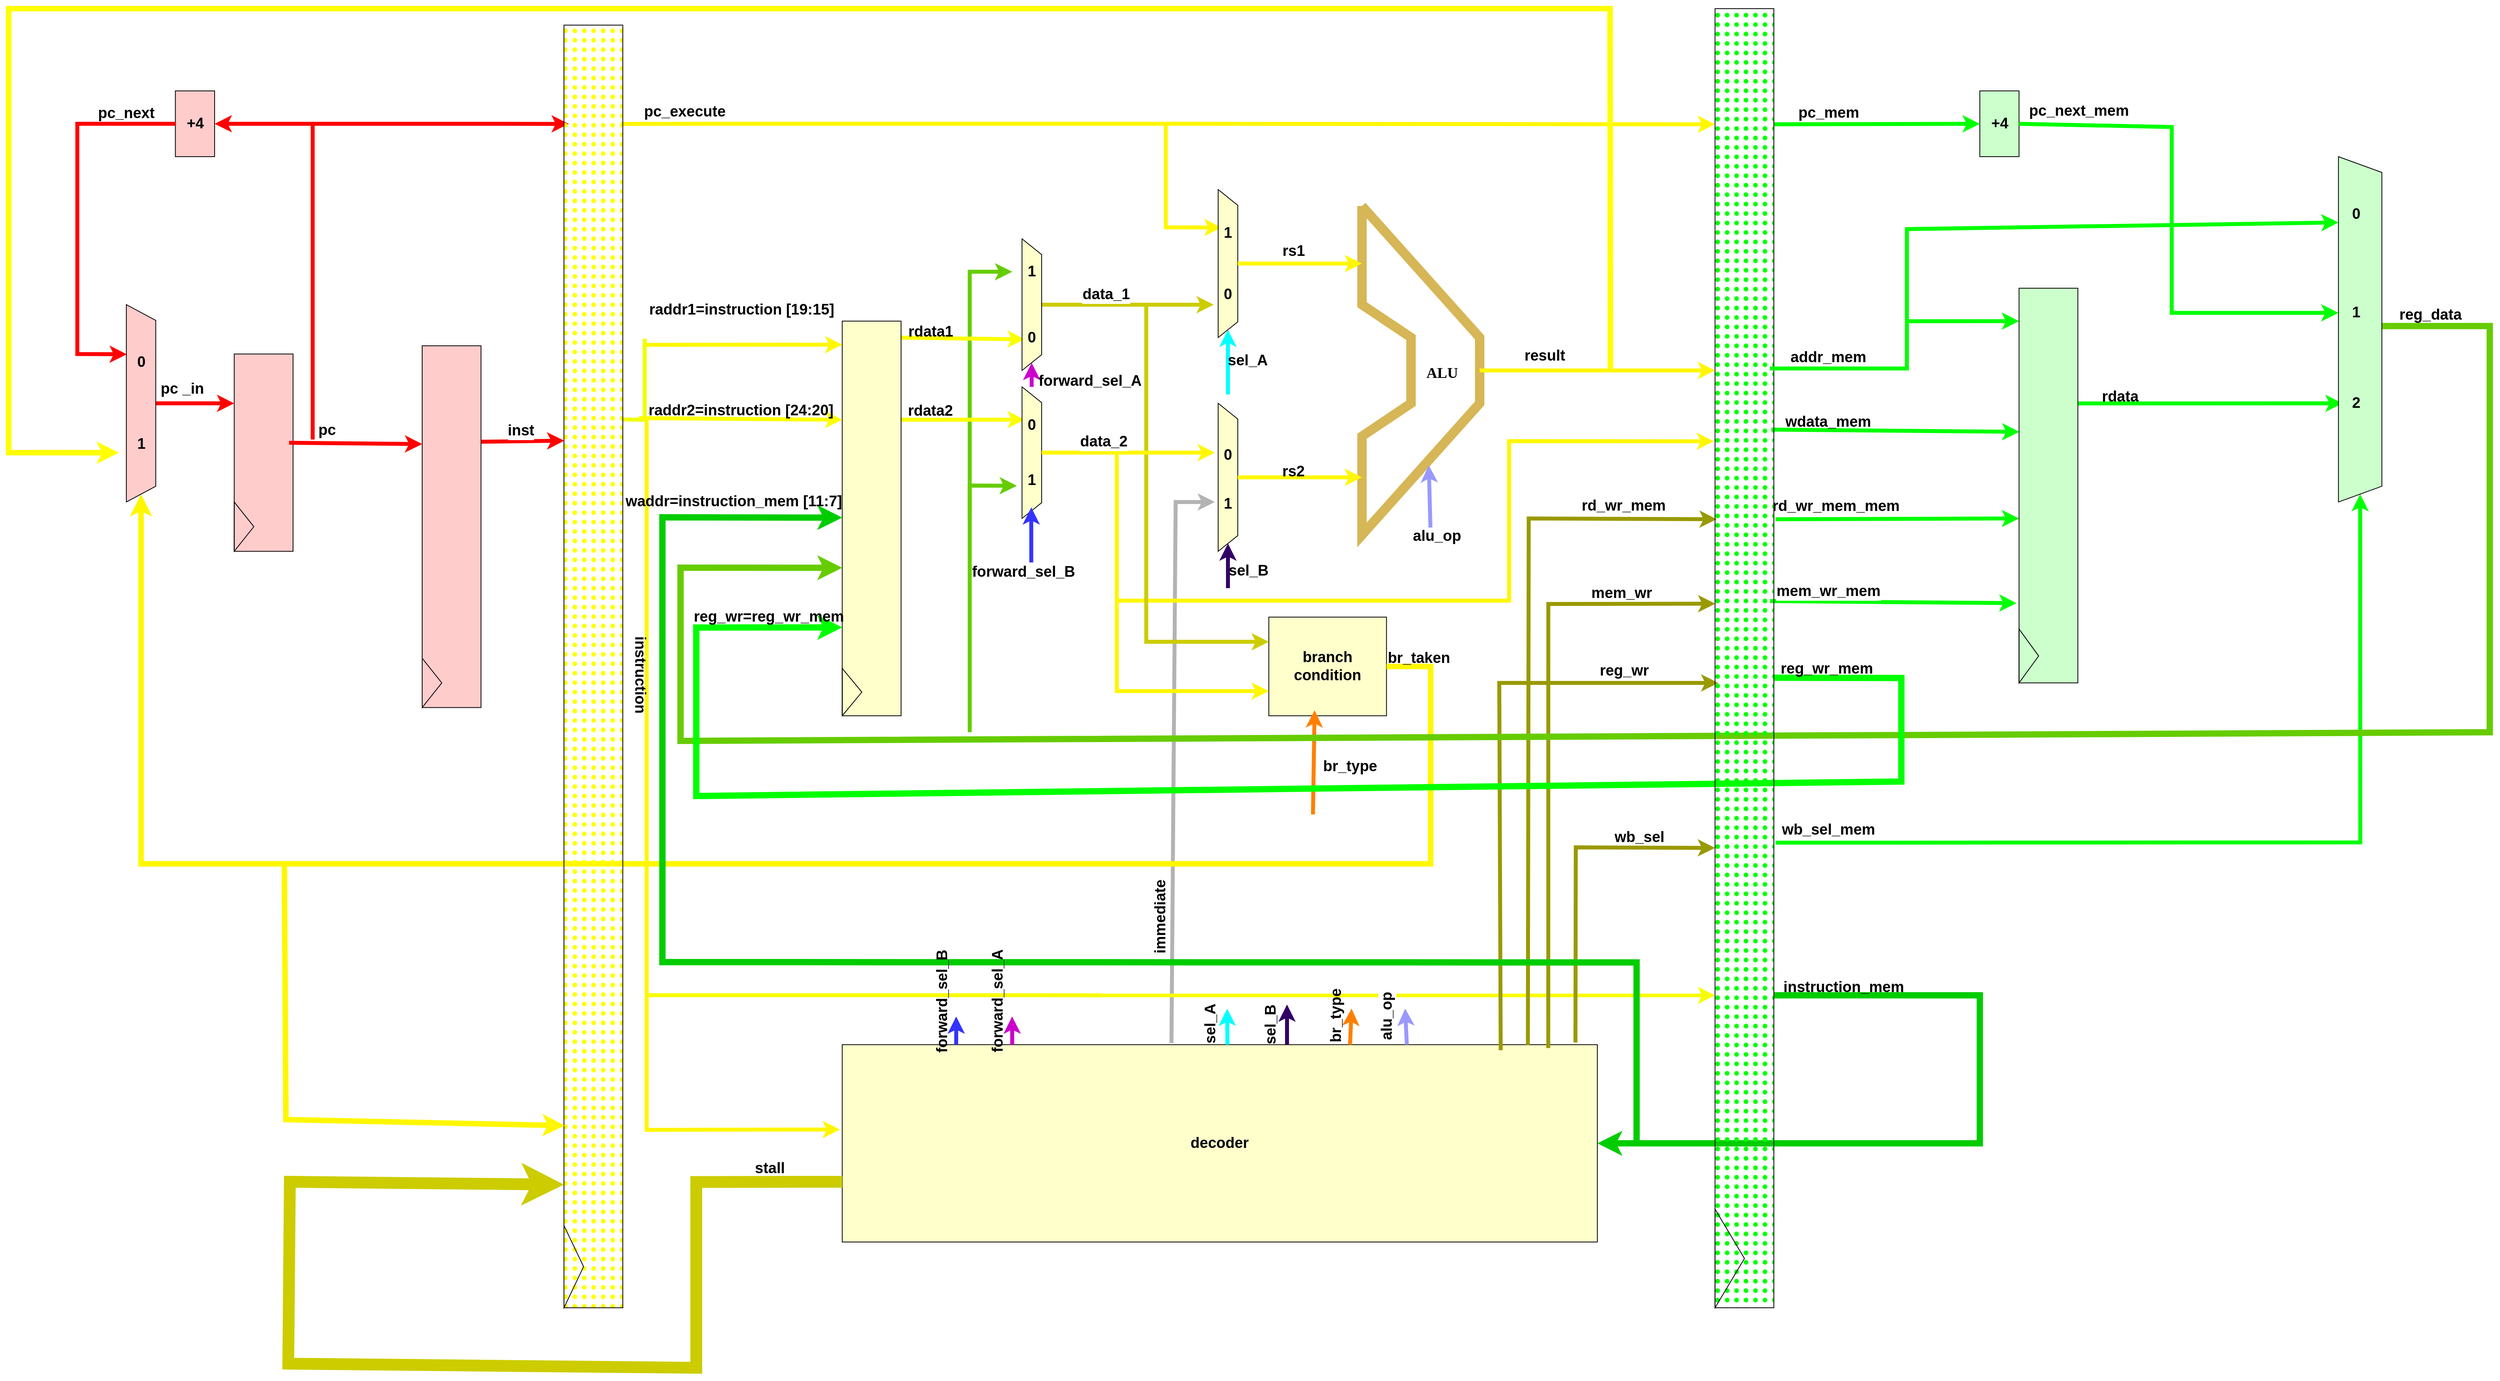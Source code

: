 <mxfile version="26.0.16">
  <diagram name="Page-1" id="EtMnzcgHfZz5ty_XabEl">
    <mxGraphModel dx="2564" dy="1616" grid="0" gridSize="10" guides="1" tooltips="1" connect="1" arrows="1" fold="1" page="1" pageScale="1" pageWidth="850" pageHeight="1100" background="none" math="0" shadow="0">
      <root>
        <mxCell id="0" />
        <mxCell id="1" parent="0" />
        <mxCell id="Np-ABr15ij-Jm8Wm-Wb1-212" value="" style="group" parent="1" vertex="1" connectable="0">
          <mxGeometry x="-1517" y="-708" width="3150" height="1726.2" as="geometry" />
        </mxCell>
        <mxCell id="Np-ABr15ij-Jm8Wm-Wb1-144" value="" style="endArrow=classic;html=1;rounded=0;entryX=1;entryY=0.5;entryDx=0;entryDy=0;strokeColor=#00FFFF;strokeWidth=5;fontSize=19;fontStyle=1" parent="Np-ABr15ij-Jm8Wm-Wb1-212" target="Np-ABr15ij-Jm8Wm-Wb1-72" edge="1">
          <mxGeometry width="50" height="50" relative="1" as="geometry">
            <mxPoint x="1548" y="490" as="sourcePoint" />
            <mxPoint x="1493" y="600" as="targetPoint" />
          </mxGeometry>
        </mxCell>
        <mxCell id="Np-ABr15ij-Jm8Wm-Wb1-163" value="sel_A" style="edgeLabel;align=center;verticalAlign=middle;resizable=0;points=[];labelBackgroundColor=none;fontSize=19;fontStyle=1;container=0;" parent="Np-ABr15ij-Jm8Wm-Wb1-144" vertex="1" connectable="0">
          <mxGeometry x="0.07" y="-6" relative="1" as="geometry">
            <mxPoint x="19" y="-2" as="offset" />
          </mxGeometry>
        </mxCell>
        <mxCell id="Np-ABr15ij-Jm8Wm-Wb1-145" value="" style="endArrow=classic;html=1;rounded=0;entryX=1;entryY=0.5;entryDx=0;entryDy=0;strokeColor=#330066;strokeWidth=5;fontSize=19;fontStyle=1" parent="Np-ABr15ij-Jm8Wm-Wb1-212" target="Np-ABr15ij-Jm8Wm-Wb1-86" edge="1">
          <mxGeometry width="50" height="50" relative="1" as="geometry">
            <mxPoint x="1548" y="736" as="sourcePoint" />
            <mxPoint x="1493" y="600" as="targetPoint" />
          </mxGeometry>
        </mxCell>
        <mxCell id="Np-ABr15ij-Jm8Wm-Wb1-165" value="sel_B" style="edgeLabel;align=center;verticalAlign=middle;resizable=0;points=[];fontSize=19;fontStyle=1;labelBackgroundColor=none;container=0;" parent="Np-ABr15ij-Jm8Wm-Wb1-145" vertex="1" connectable="0">
          <mxGeometry x="-0.155" y="-1" relative="1" as="geometry">
            <mxPoint x="25" y="-1" as="offset" />
          </mxGeometry>
        </mxCell>
        <mxCell id="Np-ABr15ij-Jm8Wm-Wb1-14" value="+4" style="rounded=0;whiteSpace=wrap;html=1;fillColor=#FFCCCC;container=0;fontSize=19;fontStyle=1" parent="Np-ABr15ij-Jm8Wm-Wb1-212" vertex="1">
          <mxGeometry x="211.66" y="104.43" width="49.802" height="83.544" as="geometry" />
        </mxCell>
        <mxCell id="Np-ABr15ij-Jm8Wm-Wb1-15" value="" style="endArrow=classic;html=1;rounded=0;entryX=1;entryY=0.5;entryDx=0;entryDy=0;strokeColor=light-dark(#FF0000,#EDEDED);strokeWidth=5;fontSize=19;fontStyle=1" parent="Np-ABr15ij-Jm8Wm-Wb1-212" target="Np-ABr15ij-Jm8Wm-Wb1-14" edge="1">
          <mxGeometry width="50" height="50" relative="1" as="geometry">
            <mxPoint x="385.968" y="547.215" as="sourcePoint" />
            <mxPoint x="460.672" y="480.38" as="targetPoint" />
            <Array as="points">
              <mxPoint x="385.968" y="547.215" />
              <mxPoint x="385.968" y="146.203" />
            </Array>
          </mxGeometry>
        </mxCell>
        <mxCell id="Np-ABr15ij-Jm8Wm-Wb1-8" value="" style="endArrow=classic;html=1;rounded=0;exitX=0;exitY=0.5;exitDx=0;exitDy=0;strokeColor=light-dark(#FF0000,#EDEDED);strokeWidth=5;fontSize=19;fontStyle=1" parent="Np-ABr15ij-Jm8Wm-Wb1-212" source="Np-ABr15ij-Jm8Wm-Wb1-14" edge="1">
          <mxGeometry width="50" height="50" relative="1" as="geometry">
            <mxPoint x="12.451" y="438.608" as="sourcePoint" />
            <mxPoint x="150" y="439" as="targetPoint" />
            <Array as="points">
              <mxPoint x="87.154" y="146.203" />
              <mxPoint x="87.154" y="438.608" />
            </Array>
          </mxGeometry>
        </mxCell>
        <mxCell id="Np-ABr15ij-Jm8Wm-Wb1-149" value="pc_next" style="edgeLabel;align=center;verticalAlign=middle;resizable=0;points=[];labelBackgroundColor=none;fontStyle=1;fontSize=19;container=0;" parent="Np-ABr15ij-Jm8Wm-Wb1-8" vertex="1" connectable="0">
          <mxGeometry x="-0.731" y="-1" relative="1" as="geometry">
            <mxPoint x="2" y="-15" as="offset" />
          </mxGeometry>
        </mxCell>
        <mxCell id="Np-ABr15ij-Jm8Wm-Wb1-17" value="" style="group;fillColor=default;container=0;fontSize=19;fontStyle=1" parent="Np-ABr15ij-Jm8Wm-Wb1-212" vertex="1" connectable="0">
          <mxGeometry x="516.7" y="438.608" width="174.308" height="459.494" as="geometry" />
        </mxCell>
        <mxCell id="Np-ABr15ij-Jm8Wm-Wb1-21" value="" style="group;fillColor=default;container=0;fontSize=19;fontStyle=1" parent="Np-ABr15ij-Jm8Wm-Wb1-212" vertex="1" connectable="0">
          <mxGeometry x="691.008" y="20.886" width="174.308" height="1629.114" as="geometry" />
        </mxCell>
        <mxCell id="Np-ABr15ij-Jm8Wm-Wb1-25" value="" style="endArrow=classic;html=1;rounded=0;entryX=0.077;entryY=0.917;entryDx=0;entryDy=0;entryPerimeter=0;strokeColor=light-dark(#FF0000,#EDEDED);strokeWidth=5;fontSize=19;fontStyle=1" parent="Np-ABr15ij-Jm8Wm-Wb1-212" target="Np-ABr15ij-Jm8Wm-Wb1-22" edge="1">
          <mxGeometry width="50" height="50" relative="1" as="geometry">
            <mxPoint x="385.968" y="146.203" as="sourcePoint" />
            <mxPoint x="784.387" y="146.203" as="targetPoint" />
          </mxGeometry>
        </mxCell>
        <mxCell id="Np-ABr15ij-Jm8Wm-Wb1-35" value="" style="endArrow=none;html=1;rounded=0;exitX=0.308;exitY=-0.033;exitDx=0;exitDy=0;exitPerimeter=0;strokeColor=light-dark(#eeff00, #ededed);strokeWidth=5;fontSize=19;fontStyle=1" parent="Np-ABr15ij-Jm8Wm-Wb1-212" edge="1">
          <mxGeometry width="50" height="50" relative="1" as="geometry">
            <mxPoint x="779.701" y="521.803" as="sourcePoint" />
            <mxPoint x="807.53" y="419.15" as="targetPoint" />
            <Array as="points">
              <mxPoint x="807.53" y="522.15" />
            </Array>
          </mxGeometry>
        </mxCell>
        <mxCell id="Np-ABr15ij-Jm8Wm-Wb1-36" value="&lt;span&gt;&lt;font&gt;decoder&lt;/font&gt;&lt;/span&gt;" style="rounded=0;whiteSpace=wrap;html=1;fillColor=#FFFFCC;container=0;fontSize=19;fontStyle=1" parent="Np-ABr15ij-Jm8Wm-Wb1-212" vertex="1">
          <mxGeometry x="1058.3" y="1315.823" width="958.696" height="250.633" as="geometry" />
        </mxCell>
        <mxCell id="Np-ABr15ij-Jm8Wm-Wb1-45" value="" style="endArrow=classic;html=1;rounded=0;strokeColor=#66CC00;strokeWidth=5;fontSize=19;fontStyle=1" parent="Np-ABr15ij-Jm8Wm-Wb1-212" target="Np-ABr15ij-Jm8Wm-Wb1-48" edge="1">
          <mxGeometry width="50" height="50" relative="1" as="geometry">
            <mxPoint x="1220.158" y="647.468" as="sourcePoint" />
            <mxPoint x="1269.96" y="229.747" as="targetPoint" />
            <Array as="points">
              <mxPoint x="1220.158" y="334.177" />
            </Array>
          </mxGeometry>
        </mxCell>
        <mxCell id="Np-ABr15ij-Jm8Wm-Wb1-46" value="" style="endArrow=classic;html=1;rounded=0;entryX=0.319;entryY=0.554;entryDx=0;entryDy=0;exitX=0.042;exitY=0;exitDx=0;exitDy=0;exitPerimeter=0;strokeColor=light-dark(#fbff00, #ededed);strokeWidth=5;entryPerimeter=0;fontSize=19;fontStyle=1" parent="Np-ABr15ij-Jm8Wm-Wb1-212" source="Np-ABr15ij-Jm8Wm-Wb1-27" target="Np-ABr15ij-Jm8Wm-Wb1-47" edge="1">
          <mxGeometry width="50" height="50" relative="1" as="geometry">
            <mxPoint x="1232.609" y="396.835" as="sourcePoint" />
            <mxPoint x="1282.411" y="355.063" as="targetPoint" />
          </mxGeometry>
        </mxCell>
        <mxCell id="Np-ABr15ij-Jm8Wm-Wb1-157" value="rdata1" style="edgeLabel;align=center;verticalAlign=middle;resizable=0;points=[];fontSize=19;fontStyle=1;labelBackgroundColor=none;container=0;" parent="Np-ABr15ij-Jm8Wm-Wb1-46" vertex="1" connectable="0">
          <mxGeometry x="-0.283" y="-1" relative="1" as="geometry">
            <mxPoint x="-19" y="-12" as="offset" />
          </mxGeometry>
        </mxCell>
        <mxCell id="Np-ABr15ij-Jm8Wm-Wb1-66" value="" style="endArrow=classic;html=1;rounded=0;exitX=0.25;exitY=0;exitDx=0;exitDy=0;strokeColor=light-dark(#fbff00, #ededed);strokeWidth=5;fontSize=19;fontStyle=1" parent="Np-ABr15ij-Jm8Wm-Wb1-212" source="Np-ABr15ij-Jm8Wm-Wb1-27" edge="1">
          <mxGeometry width="50" height="50" relative="1" as="geometry">
            <mxPoint x="1195.257" y="522.152" as="sourcePoint" />
            <mxPoint x="1290" y="522" as="targetPoint" />
          </mxGeometry>
        </mxCell>
        <mxCell id="Np-ABr15ij-Jm8Wm-Wb1-158" value="rdata2" style="edgeLabel;align=center;verticalAlign=middle;resizable=0;points=[];labelBackgroundColor=none;fontSize=19;fontStyle=1;container=0;" parent="Np-ABr15ij-Jm8Wm-Wb1-66" vertex="1" connectable="0">
          <mxGeometry x="-0.478" y="2" relative="1" as="geometry">
            <mxPoint x="-4" y="-12" as="offset" />
          </mxGeometry>
        </mxCell>
        <mxCell id="Np-ABr15ij-Jm8Wm-Wb1-74" value="" style="endArrow=classic;html=1;rounded=0;exitX=0.5;exitY=0;exitDx=0;exitDy=0;strokeColor=#CCCC00;strokeWidth=5;fontSize=19;fontStyle=1" parent="Np-ABr15ij-Jm8Wm-Wb1-212" source="Np-ABr15ij-Jm8Wm-Wb1-44" edge="1">
          <mxGeometry width="50" height="50" relative="1" as="geometry">
            <mxPoint x="1444.269" y="375.949" as="sourcePoint" />
            <mxPoint x="1530" y="376" as="targetPoint" />
          </mxGeometry>
        </mxCell>
        <mxCell id="Np-ABr15ij-Jm8Wm-Wb1-161" value="data_1" style="edgeLabel;html=1;align=center;verticalAlign=middle;resizable=0;points=[];fontStyle=1;fontSize=19;container=0;" parent="Np-ABr15ij-Jm8Wm-Wb1-74" vertex="1" connectable="0">
          <mxGeometry x="-0.159" y="1" relative="1" as="geometry">
            <mxPoint x="-3" y="-12" as="offset" />
          </mxGeometry>
        </mxCell>
        <mxCell id="Np-ABr15ij-Jm8Wm-Wb1-92" value="" style="endArrow=classic;html=1;rounded=0;exitX=0.436;exitY=-0.008;exitDx=0;exitDy=0;exitPerimeter=0;entryX=0.167;entryY=0.444;entryDx=0;entryDy=0;entryPerimeter=0;fontSize=19;strokeWidth=5;strokeColor=#B3B3B3;fontStyle=1" parent="Np-ABr15ij-Jm8Wm-Wb1-212" source="Np-ABr15ij-Jm8Wm-Wb1-36" target="Np-ABr15ij-Jm8Wm-Wb1-88" edge="1">
          <mxGeometry width="50" height="50" relative="1" as="geometry">
            <mxPoint x="1668.379" y="918.987" as="sourcePoint" />
            <mxPoint x="1481.621" y="626.582" as="targetPoint" />
            <Array as="points">
              <mxPoint x="1481.621" y="626.582" />
            </Array>
          </mxGeometry>
        </mxCell>
        <mxCell id="Np-ABr15ij-Jm8Wm-Wb1-174" value="immediate" style="edgeLabel;align=center;verticalAlign=middle;resizable=0;points=[];fontStyle=1;fontSize=19;rotation=270;labelBackgroundColor=none;container=0;" parent="Np-ABr15ij-Jm8Wm-Wb1-92" vertex="1" connectable="0">
          <mxGeometry x="-0.565" y="1" relative="1" as="geometry">
            <mxPoint x="-17" as="offset" />
          </mxGeometry>
        </mxCell>
        <mxCell id="Np-ABr15ij-Jm8Wm-Wb1-73" value="" style="endArrow=classic;html=1;rounded=0;exitX=0.077;exitY=0.033;exitDx=0;exitDy=0;exitPerimeter=0;strokeColor=#FFF700;strokeWidth=5;fontSize=19;fontStyle=1" parent="Np-ABr15ij-Jm8Wm-Wb1-212" source="Np-ABr15ij-Jm8Wm-Wb1-22" edge="1">
          <mxGeometry width="50" height="50" relative="1" as="geometry">
            <mxPoint x="1444.269" y="276.741" as="sourcePoint" />
            <mxPoint x="1540" y="278" as="targetPoint" />
            <Array as="points">
              <mxPoint x="1469.17" y="146.203" />
              <mxPoint x="1469.17" y="277.785" />
            </Array>
          </mxGeometry>
        </mxCell>
        <mxCell id="Np-ABr15ij-Jm8Wm-Wb1-152" value="pc_execute" style="edgeLabel;html=1;align=center;verticalAlign=middle;resizable=0;points=[];fontStyle=1;fontSize=19;container=0;" parent="Np-ABr15ij-Jm8Wm-Wb1-73" vertex="1" connectable="0">
          <mxGeometry x="-0.819" y="5" relative="1" as="geometry">
            <mxPoint y="-11" as="offset" />
          </mxGeometry>
        </mxCell>
        <mxCell id="Np-ABr15ij-Jm8Wm-Wb1-95" value="" style="endArrow=none;html=1;rounded=0;movable=1;resizable=1;rotatable=1;deletable=1;editable=1;locked=0;connectable=1;flowAnimation=0;shadow=0;fillColor=#fff2cc;strokeColor=#d6b656;strokeWidth=12;fontSize=19;fontStyle=1" parent="Np-ABr15ij-Jm8Wm-Wb1-212" edge="1">
          <mxGeometry width="50" height="50" relative="1" as="geometry">
            <mxPoint x="1718.182" y="250.633" as="sourcePoint" />
            <mxPoint x="1718.182" y="250.633" as="targetPoint" />
            <Array as="points">
              <mxPoint x="1867.589" y="417.722" />
              <mxPoint x="1867.589" y="501.266" />
              <mxPoint x="1718.182" y="668.354" />
              <mxPoint x="1718.182" y="543.038" />
              <mxPoint x="1780.435" y="501.266" />
              <mxPoint x="1780.435" y="417.722" />
              <mxPoint x="1718.182" y="375.949" />
            </Array>
          </mxGeometry>
        </mxCell>
        <mxCell id="Np-ABr15ij-Jm8Wm-Wb1-100" value="" style="endArrow=classic;html=1;rounded=0;entryX=0.089;entryY=1;entryDx=0;entryDy=0;entryPerimeter=0;strokeColor=#FFF700;strokeWidth=5;fontSize=19;fontStyle=1" parent="Np-ABr15ij-Jm8Wm-Wb1-212" target="Np-ABr15ij-Jm8Wm-Wb1-97" edge="1">
          <mxGeometry width="50" height="50" relative="1" as="geometry">
            <mxPoint x="1469.17" y="146.203" as="sourcePoint" />
            <mxPoint x="1494.071" y="375.949" as="targetPoint" />
          </mxGeometry>
        </mxCell>
        <mxCell id="Np-ABr15ij-Jm8Wm-Wb1-101" value="" style="endArrow=classic;html=1;rounded=0;entryX=-0.003;entryY=0.43;entryDx=0;entryDy=0;entryPerimeter=0;strokeColor=light-dark(#fff700, #ededed);strokeWidth=5;fontSize=19;fontStyle=1" parent="Np-ABr15ij-Jm8Wm-Wb1-212" target="Np-ABr15ij-Jm8Wm-Wb1-36" edge="1">
          <mxGeometry width="50" height="50" relative="1" as="geometry">
            <mxPoint x="810" y="522" as="sourcePoint" />
            <mxPoint x="1494.071" y="856.329" as="targetPoint" />
            <Array as="points">
              <mxPoint x="810" y="1424" />
            </Array>
          </mxGeometry>
        </mxCell>
        <mxCell id="Np-ABr15ij-Jm8Wm-Wb1-179" value="instruction" style="edgeLabel;align=center;verticalAlign=middle;resizable=0;points=[];rotation=90;labelBackgroundColor=none;fontSize=19;fontStyle=1;container=0;" parent="Np-ABr15ij-Jm8Wm-Wb1-101" vertex="1" connectable="0">
          <mxGeometry x="-0.435" y="-6" relative="1" as="geometry">
            <mxPoint as="offset" />
          </mxGeometry>
        </mxCell>
        <mxCell id="Np-ABr15ij-Jm8Wm-Wb1-102" value="" style="endArrow=classic;html=1;rounded=0;strokeColor=light-dark(#f8fc03, #ededed);strokeWidth=5;fontSize=19;fontStyle=1" parent="Np-ABr15ij-Jm8Wm-Wb1-212" edge="1">
          <mxGeometry width="50" height="50" relative="1" as="geometry">
            <mxPoint x="810" y="1253" as="sourcePoint" />
            <mxPoint x="2166.403" y="1253.165" as="targetPoint" />
          </mxGeometry>
        </mxCell>
        <mxCell id="Np-ABr15ij-Jm8Wm-Wb1-103" value="" style="endArrow=classic;html=1;rounded=0;entryX=0.393;entryY=0.971;entryDx=0;entryDy=0;entryPerimeter=0;exitX=0.908;exitY=0.001;exitDx=0;exitDy=0;exitPerimeter=0;strokeColor=#999900;strokeWidth=5;fontSize=19;fontStyle=1" parent="Np-ABr15ij-Jm8Wm-Wb1-212" source="Np-ABr15ij-Jm8Wm-Wb1-36" target="Np-ABr15ij-Jm8Wm-Wb1-97" edge="1">
          <mxGeometry width="50" height="50" relative="1" as="geometry">
            <mxPoint x="1929.842" y="1309.557" as="sourcePoint" />
            <mxPoint x="1842.688" y="856.329" as="targetPoint" />
            <Array as="points">
              <mxPoint x="1929.842" y="647.468" />
            </Array>
          </mxGeometry>
        </mxCell>
        <mxCell id="Np-ABr15ij-Jm8Wm-Wb1-175" value="rd_wr_mem" style="edgeLabel;align=center;verticalAlign=middle;resizable=0;points=[];labelBackgroundColor=none;fontStyle=1;fontSize=19;container=0;" parent="Np-ABr15ij-Jm8Wm-Wb1-103" vertex="1" connectable="0">
          <mxGeometry x="0.735" relative="1" as="geometry">
            <mxPoint x="2" y="-19" as="offset" />
          </mxGeometry>
        </mxCell>
        <mxCell id="Np-ABr15ij-Jm8Wm-Wb1-104" value="" style="endArrow=classic;html=1;rounded=0;entryX=0.458;entryY=0.995;entryDx=0;entryDy=0;entryPerimeter=0;strokeColor=#999900;strokeWidth=5;exitX=0.935;exitY=0.017;exitDx=0;exitDy=0;exitPerimeter=0;fontSize=19;fontStyle=1" parent="Np-ABr15ij-Jm8Wm-Wb1-212" source="Np-ABr15ij-Jm8Wm-Wb1-36" target="Np-ABr15ij-Jm8Wm-Wb1-97" edge="1">
          <mxGeometry width="50" height="50" relative="1" as="geometry">
            <mxPoint x="1955" y="1310" as="sourcePoint" />
            <mxPoint x="2166.403" y="835.443" as="targetPoint" />
            <Array as="points">
              <mxPoint x="1954.743" y="756.076" />
            </Array>
          </mxGeometry>
        </mxCell>
        <mxCell id="Np-ABr15ij-Jm8Wm-Wb1-176" value="mem_wr" style="edgeLabel;align=center;verticalAlign=middle;resizable=0;points=[];labelBackgroundColor=none;fontSize=19;fontStyle=1;container=0;" parent="Np-ABr15ij-Jm8Wm-Wb1-104" vertex="1" connectable="0">
          <mxGeometry x="0.66" y="4" relative="1" as="geometry">
            <mxPoint x="13" y="-12" as="offset" />
          </mxGeometry>
        </mxCell>
        <mxCell id="Np-ABr15ij-Jm8Wm-Wb1-109" value="" style="endArrow=classic;html=1;rounded=0;entryX=0.333;entryY=1.019;entryDx=0;entryDy=0;entryPerimeter=0;strokeColor=#FFF700;strokeWidth=5;fontSize=19;fontStyle=1" parent="Np-ABr15ij-Jm8Wm-Wb1-212" target="Np-ABr15ij-Jm8Wm-Wb1-97" edge="1">
          <mxGeometry width="50" height="50" relative="1" as="geometry">
            <mxPoint x="1406.917" y="563.924" as="sourcePoint" />
            <mxPoint x="2166.403" y="668.354" as="targetPoint" />
            <Array as="points">
              <mxPoint x="1406.917" y="751.899" />
              <mxPoint x="1904.941" y="751.899" />
              <mxPoint x="1904.941" y="549.304" />
            </Array>
          </mxGeometry>
        </mxCell>
        <mxCell id="Np-ABr15ij-Jm8Wm-Wb1-107" value="" style="endArrow=classic;html=1;rounded=0;strokeColor=#00FF00;strokeWidth=5;fontSize=19;fontStyle=1" parent="Np-ABr15ij-Jm8Wm-Wb1-212" edge="1">
          <mxGeometry width="50" height="50" relative="1" as="geometry">
            <mxPoint x="2410" y="397" as="sourcePoint" />
            <mxPoint x="2552.372" y="396.835" as="targetPoint" />
          </mxGeometry>
        </mxCell>
        <mxCell id="Np-ABr15ij-Jm8Wm-Wb1-110" value="" style="endArrow=classic;html=1;rounded=0;exitX=0.324;exitY=0.043;exitDx=0;exitDy=0;exitPerimeter=0;entryX=0.364;entryY=0.995;entryDx=0;entryDy=0;entryPerimeter=0;strokeColor=#00FF00;strokeWidth=5;fontSize=19;fontStyle=1" parent="Np-ABr15ij-Jm8Wm-Wb1-212" source="Np-ABr15ij-Jm8Wm-Wb1-97" target="Np-ABr15ij-Jm8Wm-Wb1-106" edge="1">
          <mxGeometry width="50" height="50" relative="1" as="geometry">
            <mxPoint x="2402.964" y="584.81" as="sourcePoint" />
            <mxPoint x="2548.636" y="572.278" as="targetPoint" />
            <Array as="points" />
          </mxGeometry>
        </mxCell>
        <mxCell id="Np-ABr15ij-Jm8Wm-Wb1-182" value="wdata_mem" style="edgeLabel;align=center;verticalAlign=middle;resizable=0;points=[];labelBackgroundColor=none;fontSize=19;fontStyle=1;container=0;" parent="Np-ABr15ij-Jm8Wm-Wb1-110" vertex="1" connectable="0">
          <mxGeometry x="-0.593" y="2" relative="1" as="geometry">
            <mxPoint x="8" y="-11" as="offset" />
          </mxGeometry>
        </mxCell>
        <mxCell id="Np-ABr15ij-Jm8Wm-Wb1-111" value="" style="endArrow=classic;html=1;rounded=0;exitX=0.393;exitY=-0.029;exitDx=0;exitDy=0;exitPerimeter=0;strokeColor=#00FF00;strokeWidth=5;fontSize=19;fontStyle=1" parent="Np-ABr15ij-Jm8Wm-Wb1-212" source="Np-ABr15ij-Jm8Wm-Wb1-97" edge="1">
          <mxGeometry width="50" height="50" relative="1" as="geometry">
            <mxPoint x="2253.557" y="1023.418" as="sourcePoint" />
            <mxPoint x="2552.372" y="647.468" as="targetPoint" />
            <Array as="points" />
          </mxGeometry>
        </mxCell>
        <mxCell id="Np-ABr15ij-Jm8Wm-Wb1-183" value="rd_wr_mem_mem" style="edgeLabel;align=center;verticalAlign=middle;resizable=0;points=[];fontSize=19;fontStyle=1;labelBackgroundColor=none;container=0;" parent="Np-ABr15ij-Jm8Wm-Wb1-111" vertex="1" connectable="0">
          <mxGeometry x="-0.698" y="4" relative="1" as="geometry">
            <mxPoint x="30" y="-15" as="offset" />
          </mxGeometry>
        </mxCell>
        <mxCell id="Np-ABr15ij-Jm8Wm-Wb1-112" value="" style="endArrow=classic;html=1;rounded=0;exitX=0.456;exitY=0.067;exitDx=0;exitDy=0;exitPerimeter=0;entryX=0.798;entryY=1.043;entryDx=0;entryDy=0;entryPerimeter=0;strokeColor=#00FF00;strokeWidth=5;fontSize=19;fontStyle=1" parent="Np-ABr15ij-Jm8Wm-Wb1-212" source="Np-ABr15ij-Jm8Wm-Wb1-97" target="Np-ABr15ij-Jm8Wm-Wb1-106" edge="1">
          <mxGeometry width="50" height="50" relative="1" as="geometry">
            <mxPoint x="1929.842" y="751.899" as="sourcePoint" />
            <mxPoint x="2552.372" y="710.127" as="targetPoint" />
            <Array as="points" />
          </mxGeometry>
        </mxCell>
        <mxCell id="Np-ABr15ij-Jm8Wm-Wb1-184" value="mem_wr_mem" style="edgeLabel;html=1;align=center;verticalAlign=middle;resizable=0;points=[];fontSize=19;fontStyle=1;container=0;" parent="Np-ABr15ij-Jm8Wm-Wb1-112" vertex="1" connectable="0">
          <mxGeometry x="-0.47" y="2" relative="1" as="geometry">
            <mxPoint x="-9" y="-11" as="offset" />
          </mxGeometry>
        </mxCell>
        <mxCell id="Np-ABr15ij-Jm8Wm-Wb1-113" value="" style="endArrow=classic;html=1;rounded=0;entryX=1;entryY=0.5;entryDx=0;entryDy=0;strokeColor=light-dark(#00CC00,#EDEDED);strokeWidth=8;fontSize=19;fontStyle=1" parent="Np-ABr15ij-Jm8Wm-Wb1-212" target="Np-ABr15ij-Jm8Wm-Wb1-36" edge="1">
          <mxGeometry width="50" height="50" relative="1" as="geometry">
            <mxPoint x="2241.107" y="1253.165" as="sourcePoint" />
            <mxPoint x="2303.36" y="1148.734" as="targetPoint" />
            <Array as="points">
              <mxPoint x="2502.569" y="1253.165" />
              <mxPoint x="2502.569" y="1441.139" />
            </Array>
          </mxGeometry>
        </mxCell>
        <mxCell id="Np-ABr15ij-Jm8Wm-Wb1-190" value="instruction_mem" style="edgeLabel;align=center;verticalAlign=middle;resizable=0;points=[];labelBackgroundColor=none;fontSize=19;fontStyle=1;container=0;" parent="Np-ABr15ij-Jm8Wm-Wb1-113" vertex="1" connectable="0">
          <mxGeometry x="-0.849" y="2" relative="1" as="geometry">
            <mxPoint x="18" y="-11" as="offset" />
          </mxGeometry>
        </mxCell>
        <mxCell id="Np-ABr15ij-Jm8Wm-Wb1-119" value="" style="endArrow=classic;rounded=0;exitX=0.292;exitY=0.019;exitDx=0;exitDy=0;exitPerimeter=0;strokeColor=#00FF00;strokeWidth=5;labelBackgroundColor=none;fontSize=19;fontStyle=1" parent="Np-ABr15ij-Jm8Wm-Wb1-212" source="Np-ABr15ij-Jm8Wm-Wb1-106" edge="1">
          <mxGeometry width="50" height="50" relative="1" as="geometry">
            <mxPoint x="2776.482" y="501.266" as="sourcePoint" />
            <mxPoint x="2963.241" y="501.266" as="targetPoint" />
          </mxGeometry>
        </mxCell>
        <mxCell id="Np-ABr15ij-Jm8Wm-Wb1-188" value="rdata" style="edgeLabel;align=center;verticalAlign=middle;resizable=0;points=[];labelBackgroundColor=none;fontSize=19;fontStyle=1;container=0;" parent="Np-ABr15ij-Jm8Wm-Wb1-119" vertex="1" connectable="0">
          <mxGeometry x="-0.634" y="3" relative="1" as="geometry">
            <mxPoint x="-7" y="-8" as="offset" />
          </mxGeometry>
        </mxCell>
        <mxCell id="Np-ABr15ij-Jm8Wm-Wb1-126" value="+4" style="rounded=0;whiteSpace=wrap;html=1;fillColor=#CCFFCC;container=0;fontSize=19;fontStyle=1" parent="Np-ABr15ij-Jm8Wm-Wb1-212" vertex="1">
          <mxGeometry x="2502.569" y="104.43" width="49.802" height="83.544" as="geometry" />
        </mxCell>
        <mxCell id="Np-ABr15ij-Jm8Wm-Wb1-127" value="" style="endArrow=classic;html=1;rounded=0;entryX=0;entryY=0.5;entryDx=0;entryDy=0;exitX=0.089;exitY=0;exitDx=0;exitDy=0;exitPerimeter=0;strokeColor=#00FF00;strokeWidth=5;fontSize=19;fontStyle=1" parent="Np-ABr15ij-Jm8Wm-Wb1-212" source="Np-ABr15ij-Jm8Wm-Wb1-97" target="Np-ABr15ij-Jm8Wm-Wb1-126" edge="1">
          <mxGeometry width="50" height="50" relative="1" as="geometry">
            <mxPoint x="1917.391" y="689.241" as="sourcePoint" />
            <mxPoint x="1979.644" y="584.81" as="targetPoint" />
          </mxGeometry>
        </mxCell>
        <mxCell id="Np-ABr15ij-Jm8Wm-Wb1-180" value="pc_mem" style="edgeLabel;align=center;verticalAlign=middle;resizable=0;points=[];fontSize=19;fontStyle=1;labelBackgroundColor=none;container=0;" parent="Np-ABr15ij-Jm8Wm-Wb1-127" vertex="1" connectable="0">
          <mxGeometry x="-0.256" y="3" relative="1" as="geometry">
            <mxPoint x="-28" y="-14" as="offset" />
          </mxGeometry>
        </mxCell>
        <mxCell id="Np-ABr15ij-Jm8Wm-Wb1-128" value="" style="endArrow=classic;html=1;rounded=0;exitX=0.971;exitY=-0.011;exitDx=0;exitDy=0;exitPerimeter=0;entryX=0.646;entryY=1;entryDx=0;entryDy=0;entryPerimeter=0;strokeColor=#999900;strokeWidth=5;fontSize=19;fontStyle=1" parent="Np-ABr15ij-Jm8Wm-Wb1-212" source="Np-ABr15ij-Jm8Wm-Wb1-36" target="Np-ABr15ij-Jm8Wm-Wb1-97" edge="1">
          <mxGeometry width="50" height="50" relative="1" as="geometry">
            <mxPoint x="2266.008" y="731.013" as="sourcePoint" />
            <mxPoint x="2328.261" y="626.582" as="targetPoint" />
            <Array as="points">
              <mxPoint x="1989.605" y="1065.19" />
            </Array>
          </mxGeometry>
        </mxCell>
        <mxCell id="Np-ABr15ij-Jm8Wm-Wb1-178" value="wb_sel" style="edgeLabel;align=center;verticalAlign=middle;resizable=0;points=[];labelBackgroundColor=none;fontSize=19;fontStyle=1;container=0;" parent="Np-ABr15ij-Jm8Wm-Wb1-128" vertex="1" connectable="0">
          <mxGeometry x="0.656" y="6" relative="1" as="geometry">
            <mxPoint x="-23" y="-10" as="offset" />
          </mxGeometry>
        </mxCell>
        <mxCell id="Np-ABr15ij-Jm8Wm-Wb1-129" value="" style="endArrow=classic;html=1;rounded=0;exitX=0.642;exitY=-0.029;exitDx=0;exitDy=0;exitPerimeter=0;entryX=1;entryY=0.5;entryDx=0;entryDy=0;strokeColor=#00FF00;strokeWidth=5;fontSize=19;fontStyle=1" parent="Np-ABr15ij-Jm8Wm-Wb1-212" source="Np-ABr15ij-Jm8Wm-Wb1-97" target="Np-ABr15ij-Jm8Wm-Wb1-117" edge="1">
          <mxGeometry width="50" height="50" relative="1" as="geometry">
            <mxPoint x="2266.008" y="731.013" as="sourcePoint" />
            <mxPoint x="2328.261" y="626.582" as="targetPoint" />
            <Array as="points">
              <mxPoint x="2985.652" y="1058.924" />
            </Array>
          </mxGeometry>
        </mxCell>
        <mxCell id="Np-ABr15ij-Jm8Wm-Wb1-191" value="wb_sel_mem" style="edgeLabel;align=center;verticalAlign=middle;resizable=0;points=[];fontSize=19;labelBackgroundColor=none;fontStyle=1;container=0;" parent="Np-ABr15ij-Jm8Wm-Wb1-129" vertex="1" connectable="0">
          <mxGeometry x="-0.907" y="3" relative="1" as="geometry">
            <mxPoint x="12" y="-16" as="offset" />
          </mxGeometry>
        </mxCell>
        <mxCell id="Np-ABr15ij-Jm8Wm-Wb1-130" value="" style="endArrow=classic;html=1;rounded=0;exitX=0.872;exitY=0.028;exitDx=0;exitDy=0;exitPerimeter=0;entryX=0.519;entryY=0.944;entryDx=0;entryDy=0;entryPerimeter=0;strokeColor=#999900;strokeWidth=5;fontSize=19;fontStyle=1" parent="Np-ABr15ij-Jm8Wm-Wb1-212" source="Np-ABr15ij-Jm8Wm-Wb1-36" target="Np-ABr15ij-Jm8Wm-Wb1-97" edge="1">
          <mxGeometry width="50" height="50" relative="1" as="geometry">
            <mxPoint x="1070.751" y="751.899" as="sourcePoint" />
            <mxPoint x="1133.004" y="647.468" as="targetPoint" />
            <Array as="points">
              <mxPoint x="1892.49" y="856.329" />
            </Array>
          </mxGeometry>
        </mxCell>
        <mxCell id="Np-ABr15ij-Jm8Wm-Wb1-177" value="reg_wr" style="edgeLabel;align=center;verticalAlign=middle;resizable=0;points=[];labelBackgroundColor=none;fontSize=19;fontStyle=1;container=0;" parent="Np-ABr15ij-Jm8Wm-Wb1-130" vertex="1" connectable="0">
          <mxGeometry x="0.69" y="1" relative="1" as="geometry">
            <mxPoint x="-4" y="-17" as="offset" />
          </mxGeometry>
        </mxCell>
        <mxCell id="Np-ABr15ij-Jm8Wm-Wb1-131" value="&lt;span&gt;&lt;font&gt;branch condition&lt;/font&gt;&lt;/span&gt;" style="rounded=0;whiteSpace=wrap;html=1;fillColor=#FFFFCC;container=0;fontSize=19;fontStyle=1" parent="Np-ABr15ij-Jm8Wm-Wb1-212" vertex="1">
          <mxGeometry x="1599.901" y="772.785" width="149.407" height="125.316" as="geometry" />
        </mxCell>
        <mxCell id="Np-ABr15ij-Jm8Wm-Wb1-132" value="" style="endArrow=classic;html=1;rounded=0;entryX=0;entryY=0.75;entryDx=0;entryDy=0;strokeColor=#FFF700;strokeWidth=5;fontSize=19;fontStyle=1" parent="Np-ABr15ij-Jm8Wm-Wb1-212" target="Np-ABr15ij-Jm8Wm-Wb1-131" edge="1">
          <mxGeometry width="50" height="50" relative="1" as="geometry">
            <mxPoint x="1406.917" y="751.899" as="sourcePoint" />
            <mxPoint x="1792.885" y="647.468" as="targetPoint" />
            <Array as="points">
              <mxPoint x="1406.917" y="866.772" />
            </Array>
          </mxGeometry>
        </mxCell>
        <mxCell id="Np-ABr15ij-Jm8Wm-Wb1-133" value="" style="endArrow=classic;html=1;rounded=0;entryX=0;entryY=0.25;entryDx=0;entryDy=0;strokeColor=#CCCC00;strokeWidth=5;fontSize=19;fontStyle=1" parent="Np-ABr15ij-Jm8Wm-Wb1-212" target="Np-ABr15ij-Jm8Wm-Wb1-131" edge="1">
          <mxGeometry width="50" height="50" relative="1" as="geometry">
            <mxPoint x="1444.269" y="375.949" as="sourcePoint" />
            <mxPoint x="1792.885" y="647.468" as="targetPoint" />
            <Array as="points">
              <mxPoint x="1444.269" y="804.114" />
            </Array>
          </mxGeometry>
        </mxCell>
        <mxCell id="Np-ABr15ij-Jm8Wm-Wb1-134" value="" style="endArrow=classic;html=1;rounded=0;entryX=0.389;entryY=0.944;entryDx=0;entryDy=0;entryPerimeter=0;strokeColor=#FF8000;strokeWidth=5;fontSize=19;fontStyle=1" parent="Np-ABr15ij-Jm8Wm-Wb1-212" target="Np-ABr15ij-Jm8Wm-Wb1-131" edge="1">
          <mxGeometry width="50" height="50" relative="1" as="geometry">
            <mxPoint x="1655.929" y="1023.418" as="sourcePoint" />
            <mxPoint x="2203.755" y="647.468" as="targetPoint" />
          </mxGeometry>
        </mxCell>
        <mxCell id="Np-ABr15ij-Jm8Wm-Wb1-171" value="br_type" style="edgeLabel;align=center;verticalAlign=middle;resizable=0;points=[];fontStyle=1;fontSize=19;labelBackgroundColor=none;container=0;" parent="Np-ABr15ij-Jm8Wm-Wb1-134" vertex="1" connectable="0">
          <mxGeometry x="-0.042" relative="1" as="geometry">
            <mxPoint x="46" as="offset" />
          </mxGeometry>
        </mxCell>
        <mxCell id="Np-ABr15ij-Jm8Wm-Wb1-135" value="" style="endArrow=classic;html=1;rounded=0;entryX=1;entryY=0.5;entryDx=0;entryDy=0;exitX=1;exitY=0.5;exitDx=0;exitDy=0;strokeColor=#FFF700;strokeWidth=7;fontSize=19;fontStyle=1" parent="Np-ABr15ij-Jm8Wm-Wb1-212" source="Np-ABr15ij-Jm8Wm-Wb1-131" target="Np-ABr15ij-Jm8Wm-Wb1-7" edge="1">
          <mxGeometry width="50" height="50" relative="1" as="geometry">
            <mxPoint x="2141.502" y="751.899" as="sourcePoint" />
            <mxPoint x="2203.755" y="647.468" as="targetPoint" />
            <Array as="points">
              <mxPoint x="1805.336" y="835.443" />
              <mxPoint x="1805.336" y="1086.076" />
              <mxPoint x="168.083" y="1086.076" />
            </Array>
          </mxGeometry>
        </mxCell>
        <mxCell id="Np-ABr15ij-Jm8Wm-Wb1-172" value="br_taken" style="edgeLabel;align=center;verticalAlign=middle;resizable=0;points=[];fontStyle=1;fontSize=19;labelBackgroundColor=none;container=0;" parent="Np-ABr15ij-Jm8Wm-Wb1-135" vertex="1" connectable="0">
          <mxGeometry x="-0.976" y="4" relative="1" as="geometry">
            <mxPoint x="12" y="-9" as="offset" />
          </mxGeometry>
        </mxCell>
        <mxCell id="Np-ABr15ij-Jm8Wm-Wb1-1" value="" style="rounded=0;whiteSpace=wrap;html=1;direction=south;fillColor=#FFCCCC;container=0;fontSize=19;fontStyle=1" parent="Np-ABr15ij-Jm8Wm-Wb1-212" vertex="1">
          <mxGeometry x="286.364" y="438.608" width="74.704" height="250.633" as="geometry" />
        </mxCell>
        <mxCell id="Np-ABr15ij-Jm8Wm-Wb1-2" value="" style="endArrow=classic;html=1;rounded=0;strokeColor=light-dark(#FF0000,#EDEDED);strokeWidth=5;fontSize=19;fontStyle=1" parent="Np-ABr15ij-Jm8Wm-Wb1-212" edge="1">
          <mxGeometry width="50" height="50" relative="1" as="geometry">
            <mxPoint x="186.759" y="501.266" as="sourcePoint" />
            <mxPoint x="286.364" y="501.266" as="targetPoint" />
          </mxGeometry>
        </mxCell>
        <mxCell id="Np-ABr15ij-Jm8Wm-Wb1-147" value="pc _in" style="edgeLabel;align=center;verticalAlign=middle;resizable=0;points=[];labelBackgroundColor=none;fontSize=19;fontStyle=1;container=0;" parent="Np-ABr15ij-Jm8Wm-Wb1-2" vertex="1" connectable="0">
          <mxGeometry x="-0.011" y="4" relative="1" as="geometry">
            <mxPoint x="-16" y="-17" as="offset" />
          </mxGeometry>
        </mxCell>
        <mxCell id="Np-ABr15ij-Jm8Wm-Wb1-3" value="" style="triangle;whiteSpace=wrap;html=1;fillColor=none;container=0;fontSize=19;fontStyle=1" parent="Np-ABr15ij-Jm8Wm-Wb1-212" vertex="1">
          <mxGeometry x="286.364" y="626.582" width="24.901" height="62.658" as="geometry" />
        </mxCell>
        <mxCell id="Np-ABr15ij-Jm8Wm-Wb1-7" value="" style="shape=trapezoid;perimeter=trapezoidPerimeter;whiteSpace=wrap;html=1;fixedSize=1;direction=south;fillColor=#FFCCCC;container=0;fontSize=19;fontStyle=1" parent="Np-ABr15ij-Jm8Wm-Wb1-212" vertex="1">
          <mxGeometry x="149.407" y="375.949" width="37.352" height="250.633" as="geometry" />
        </mxCell>
        <mxCell id="Np-ABr15ij-Jm8Wm-Wb1-9" value="" style="endArrow=classic;html=1;rounded=0;strokeColor=#FFFF00;strokeWidth=7;fontSize=19;fontStyle=1" parent="Np-ABr15ij-Jm8Wm-Wb1-212" edge="1">
          <mxGeometry width="50" height="50" relative="1" as="geometry">
            <mxPoint x="2033.597" y="459.494" as="sourcePoint" />
            <mxPoint x="140" y="564" as="targetPoint" />
            <Array as="points">
              <mxPoint x="2033.182" />
              <mxPoint />
              <mxPoint y="563.924" />
            </Array>
          </mxGeometry>
        </mxCell>
        <mxCell id="Np-ABr15ij-Jm8Wm-Wb1-10" value="0" style="text;html=1;align=center;verticalAlign=middle;whiteSpace=wrap;rounded=0;container=0;fontSize=19;fontStyle=1" parent="Np-ABr15ij-Jm8Wm-Wb1-212" vertex="1">
          <mxGeometry x="130.731" y="417.722" width="74.704" height="62.658" as="geometry" />
        </mxCell>
        <mxCell id="Np-ABr15ij-Jm8Wm-Wb1-11" value="1" style="text;html=1;align=center;verticalAlign=middle;whiteSpace=wrap;rounded=0;container=0;fontSize=19;fontStyle=1" parent="Np-ABr15ij-Jm8Wm-Wb1-212" vertex="1">
          <mxGeometry x="130.731" y="522.152" width="74.704" height="62.658" as="geometry" />
        </mxCell>
        <mxCell id="Np-ABr15ij-Jm8Wm-Wb1-18" value="" style="rounded=0;whiteSpace=wrap;html=1;direction=south;fillColor=#FFCCCC;container=0;fontSize=19;fontStyle=1" parent="Np-ABr15ij-Jm8Wm-Wb1-212" vertex="1">
          <mxGeometry x="525.004" y="428.168" width="74.704" height="459.494" as="geometry" />
        </mxCell>
        <mxCell id="Np-ABr15ij-Jm8Wm-Wb1-19" value="" style="endArrow=classic;html=1;rounded=0;exitX=0.45;exitY=0.067;exitDx=0;exitDy=0;exitPerimeter=0;strokeColor=light-dark(#FF0000,#EDEDED);strokeWidth=5;fontSize=19;fontStyle=1" parent="Np-ABr15ij-Jm8Wm-Wb1-212" source="Np-ABr15ij-Jm8Wm-Wb1-1" edge="1">
          <mxGeometry width="50" height="50" relative="1" as="geometry">
            <mxPoint x="516.7" y="553.481" as="sourcePoint" />
            <mxPoint x="525" y="553" as="targetPoint" />
          </mxGeometry>
        </mxCell>
        <mxCell id="Np-ABr15ij-Jm8Wm-Wb1-148" value="pc" style="edgeLabel;align=center;verticalAlign=middle;resizable=0;points=[];labelBackgroundColor=none;fontSize=19;fontStyle=1;container=0;" parent="Np-ABr15ij-Jm8Wm-Wb1-19" vertex="1" connectable="0">
          <mxGeometry x="-0.432" y="1" relative="1" as="geometry">
            <mxPoint y="-18" as="offset" />
          </mxGeometry>
        </mxCell>
        <mxCell id="Np-ABr15ij-Jm8Wm-Wb1-20" value="" style="triangle;whiteSpace=wrap;html=1;fillColor=#FFCCCC;container=0;fontSize=19;fontStyle=1" parent="Np-ABr15ij-Jm8Wm-Wb1-212" vertex="1">
          <mxGeometry x="525.004" y="825.003" width="24.901" height="62.658" as="geometry" />
        </mxCell>
        <mxCell id="Np-ABr15ij-Jm8Wm-Wb1-22" value="" style="rounded=0;whiteSpace=wrap;html=1;direction=south;fillColor=#FFFF00;fillStyle=dots;container=0;fontSize=19;fontStyle=1" parent="Np-ABr15ij-Jm8Wm-Wb1-212" vertex="1">
          <mxGeometry x="705.003" y="20.886" width="74.704" height="1629.114" as="geometry" />
        </mxCell>
        <mxCell id="Np-ABr15ij-Jm8Wm-Wb1-23" value="" style="endArrow=classic;html=1;rounded=0;strokeColor=light-dark(#FF0000,#EDEDED);strokeWidth=5;entryX=0.324;entryY=0.994;entryDx=0;entryDy=0;entryPerimeter=0;fontSize=19;fontStyle=1" parent="Np-ABr15ij-Jm8Wm-Wb1-212" target="Np-ABr15ij-Jm8Wm-Wb1-22" edge="1">
          <mxGeometry width="50" height="50" relative="1" as="geometry">
            <mxPoint x="599.998" y="550.002" as="sourcePoint" />
            <mxPoint x="699.603" y="550.002" as="targetPoint" />
          </mxGeometry>
        </mxCell>
        <mxCell id="Np-ABr15ij-Jm8Wm-Wb1-150" value="inst" style="edgeLabel;html=1;align=center;verticalAlign=middle;resizable=0;points=[];fontStyle=1;fontSize=19;container=0;" parent="Np-ABr15ij-Jm8Wm-Wb1-23" vertex="1" connectable="0">
          <mxGeometry x="-0.042" y="3" relative="1" as="geometry">
            <mxPoint x="-1" y="-11" as="offset" />
          </mxGeometry>
        </mxCell>
        <mxCell id="Np-ABr15ij-Jm8Wm-Wb1-24" value="" style="triangle;whiteSpace=wrap;html=1;fillColor=none;container=0;fontSize=19;fontStyle=1" parent="Np-ABr15ij-Jm8Wm-Wb1-212" vertex="1">
          <mxGeometry x="705.003" y="1545.57" width="24.901" height="104.43" as="geometry" />
        </mxCell>
        <mxCell id="Np-ABr15ij-Jm8Wm-Wb1-27" value="" style="rounded=0;whiteSpace=wrap;html=1;direction=south;container=0;fillColor=#FFFFCC;fontSize=19;fontStyle=1" parent="Np-ABr15ij-Jm8Wm-Wb1-212" vertex="1">
          <mxGeometry x="1058.3" y="396.835" width="74.704" height="501.266" as="geometry" />
        </mxCell>
        <mxCell id="Np-ABr15ij-Jm8Wm-Wb1-28" value="" style="endArrow=classic;html=1;rounded=0;strokeColor=light-dark(#fbff00, #ededed);strokeWidth=5;fontSize=19;fontStyle=1" parent="Np-ABr15ij-Jm8Wm-Wb1-212" edge="1">
          <mxGeometry width="50" height="50" relative="1" as="geometry">
            <mxPoint x="800" y="520" as="sourcePoint" />
            <mxPoint x="1058.3" y="522.142" as="targetPoint" />
          </mxGeometry>
        </mxCell>
        <mxCell id="Np-ABr15ij-Jm8Wm-Wb1-153" value="raddr2=instruction [24:20]" style="edgeLabel;align=center;verticalAlign=middle;resizable=0;points=[];labelBackgroundColor=none;fontSize=19;fontStyle=1;container=0;" parent="Np-ABr15ij-Jm8Wm-Wb1-28" vertex="1" connectable="0">
          <mxGeometry x="-0.229" y="5" relative="1" as="geometry">
            <mxPoint x="30" y="-8" as="offset" />
          </mxGeometry>
        </mxCell>
        <mxCell id="Np-ABr15ij-Jm8Wm-Wb1-29" value="" style="triangle;whiteSpace=wrap;html=1;container=0;fillColor=none;fontSize=19;fontStyle=1" parent="Np-ABr15ij-Jm8Wm-Wb1-212" vertex="1">
          <mxGeometry x="1058.3" y="837.949" width="24.901" height="60.152" as="geometry" />
        </mxCell>
        <mxCell id="Np-ABr15ij-Jm8Wm-Wb1-31" value="" style="endArrow=classic;html=1;rounded=0;labelBackgroundColor=none;strokeColor=#66CC00;strokeWidth=8;fontSize=19;fontStyle=1" parent="Np-ABr15ij-Jm8Wm-Wb1-212" edge="1">
          <mxGeometry width="50" height="50" relative="1" as="geometry">
            <mxPoint x="3013.043" y="403.101" as="sourcePoint" />
            <mxPoint x="1058.3" y="710.125" as="targetPoint" />
            <Array as="points">
              <mxPoint x="3150" y="403.101" />
              <mxPoint x="3150" y="918.987" />
              <mxPoint x="853" y="930" />
              <mxPoint x="853" y="710" />
            </Array>
          </mxGeometry>
        </mxCell>
        <mxCell id="Np-ABr15ij-Jm8Wm-Wb1-189" value="reg_data" style="edgeLabel;align=center;verticalAlign=middle;resizable=0;points=[];labelBackgroundColor=none;fontSize=19;fontStyle=1;container=0;" parent="Np-ABr15ij-Jm8Wm-Wb1-31" vertex="1" connectable="0">
          <mxGeometry x="-0.956" y="1" relative="1" as="geometry">
            <mxPoint x="-13" y="-16" as="offset" />
          </mxGeometry>
        </mxCell>
        <mxCell id="Np-ABr15ij-Jm8Wm-Wb1-32" value="" style="endArrow=classic;html=1;rounded=0;strokeColor=light-dark(#FFF700,#EDEDED);strokeWidth=5;fontSize=19;fontStyle=1" parent="Np-ABr15ij-Jm8Wm-Wb1-212" edge="1">
          <mxGeometry width="50" height="50" relative="1" as="geometry">
            <mxPoint x="810" y="427" as="sourcePoint" />
            <mxPoint x="1058.3" y="426.762" as="targetPoint" />
          </mxGeometry>
        </mxCell>
        <mxCell id="Np-ABr15ij-Jm8Wm-Wb1-156" value="raddr1=instruction [19:15]" style="edgeLabel;align=center;verticalAlign=middle;resizable=0;points=[];labelBackgroundColor=none;fontStyle=1;fontSize=19;container=0;" parent="Np-ABr15ij-Jm8Wm-Wb1-32" vertex="1" connectable="0">
          <mxGeometry x="-0.071" y="2" relative="1" as="geometry">
            <mxPoint x="5" y="-45" as="offset" />
          </mxGeometry>
        </mxCell>
        <mxCell id="Np-ABr15ij-Jm8Wm-Wb1-30" value="" style="endArrow=classic;html=1;rounded=0;strokeColor=light-dark(#00CC00,#EDEDED);strokeWidth=8;fontSize=19;fontStyle=1" parent="Np-ABr15ij-Jm8Wm-Wb1-212" edge="1">
          <mxGeometry width="50" height="50" relative="1" as="geometry">
            <mxPoint x="2066.798" y="1441.139" as="sourcePoint" />
            <mxPoint x="1058.3" y="646.428" as="targetPoint" />
            <Array as="points">
              <mxPoint x="2066.798" y="1211.392" />
              <mxPoint x="830" y="1211" />
              <mxPoint x="830" y="646" />
            </Array>
          </mxGeometry>
        </mxCell>
        <mxCell id="Np-ABr15ij-Jm8Wm-Wb1-192" value="waddr=instruction_mem [11:7]" style="edgeLabel;align=center;verticalAlign=middle;resizable=0;points=[];labelBackgroundColor=none;fontSize=19;fontStyle=1;container=0;" parent="Np-ABr15ij-Jm8Wm-Wb1-30" vertex="1" connectable="0">
          <mxGeometry x="0.892" y="6" relative="1" as="geometry">
            <mxPoint x="-16" y="-17" as="offset" />
          </mxGeometry>
        </mxCell>
        <mxCell id="Np-ABr15ij-Jm8Wm-Wb1-33" value="" style="endArrow=classic;html=1;rounded=0;exitX=0.515;exitY=0;exitDx=0;exitDy=0;exitPerimeter=0;strokeColor=#00FF00;strokeWidth=8;fontSize=19;fontStyle=1" parent="Np-ABr15ij-Jm8Wm-Wb1-212" source="Np-ABr15ij-Jm8Wm-Wb1-97" edge="1">
          <mxGeometry width="50" height="50" relative="1" as="geometry">
            <mxPoint x="1008.498" y="785.316" as="sourcePoint" />
            <mxPoint x="1058.3" y="785.878" as="targetPoint" />
            <Array as="points">
              <mxPoint x="2402.964" y="850.063" />
              <mxPoint x="2402.964" y="981.646" />
              <mxPoint x="873" y="1000" />
              <mxPoint x="873" y="786" />
            </Array>
          </mxGeometry>
        </mxCell>
        <mxCell id="Np-ABr15ij-Jm8Wm-Wb1-186" value="reg_wr_mem" style="edgeLabel;align=center;verticalAlign=middle;resizable=0;points=[];labelBackgroundColor=none;fontSize=19;fontStyle=1;container=0;" parent="Np-ABr15ij-Jm8Wm-Wb1-33" vertex="1" connectable="0">
          <mxGeometry x="-0.928" y="4" relative="1" as="geometry">
            <mxPoint x="-13" y="-10" as="offset" />
          </mxGeometry>
        </mxCell>
        <mxCell id="Np-ABr15ij-Jm8Wm-Wb1-194" value="reg_wr=reg_wr_mem" style="edgeLabel;align=center;verticalAlign=middle;resizable=0;points=[];labelBackgroundColor=none;fontSize=19;fontStyle=1;container=0;" parent="Np-ABr15ij-Jm8Wm-Wb1-33" vertex="1" connectable="0">
          <mxGeometry x="0.916" y="1" relative="1" as="geometry">
            <mxPoint y="-15" as="offset" />
          </mxGeometry>
        </mxCell>
        <mxCell id="Np-ABr15ij-Jm8Wm-Wb1-44" value="" style="shape=trapezoid;perimeter=trapezoidPerimeter;whiteSpace=wrap;html=1;fixedSize=1;direction=south;fillColor=#FFFFCC;container=0;fontSize=19;fontStyle=1" parent="Np-ABr15ij-Jm8Wm-Wb1-212" vertex="1">
          <mxGeometry x="1286.561" y="292.405" width="24.901" height="167.089" as="geometry" />
        </mxCell>
        <mxCell id="Np-ABr15ij-Jm8Wm-Wb1-48" value="1" style="text;html=1;align=center;verticalAlign=middle;whiteSpace=wrap;rounded=0;container=0;fontSize=19;fontStyle=1" parent="Np-ABr15ij-Jm8Wm-Wb1-212" vertex="1">
          <mxGeometry x="1274.111" y="313.284" width="49.802" height="41.772" as="geometry" />
        </mxCell>
        <mxCell id="Np-ABr15ij-Jm8Wm-Wb1-47" value="0" style="text;html=1;align=center;verticalAlign=middle;whiteSpace=wrap;rounded=0;container=0;fontSize=19;fontStyle=1" parent="Np-ABr15ij-Jm8Wm-Wb1-212" vertex="1">
          <mxGeometry x="1274.111" y="396.842" width="49.802" height="41.772" as="geometry" />
        </mxCell>
        <mxCell id="Np-ABr15ij-Jm8Wm-Wb1-65" value="" style="shape=trapezoid;perimeter=trapezoidPerimeter;whiteSpace=wrap;html=1;fixedSize=1;direction=south;fillColor=#FFFFCC;container=0;fontSize=19;fontStyle=1" parent="Np-ABr15ij-Jm8Wm-Wb1-212" vertex="1">
          <mxGeometry x="1286.561" y="480.38" width="24.901" height="167.089" as="geometry" />
        </mxCell>
        <mxCell id="Np-ABr15ij-Jm8Wm-Wb1-67" value="" style="endArrow=classic;html=1;rounded=0;strokeColor=#66CC00;strokeWidth=5;fontSize=19;fontStyle=1" parent="Np-ABr15ij-Jm8Wm-Wb1-212" edge="1">
          <mxGeometry width="50" height="50" relative="1" as="geometry">
            <mxPoint x="1220.158" y="918.987" as="sourcePoint" />
            <mxPoint x="1280" y="606" as="targetPoint" />
            <Array as="points">
              <mxPoint x="1220.158" y="605.696" />
            </Array>
          </mxGeometry>
        </mxCell>
        <mxCell id="Np-ABr15ij-Jm8Wm-Wb1-68" value="0" style="text;html=1;align=center;verticalAlign=middle;whiteSpace=wrap;rounded=0;container=0;fontSize=19;fontStyle=1" parent="Np-ABr15ij-Jm8Wm-Wb1-212" vertex="1">
          <mxGeometry x="1274.111" y="508.228" width="49.802" height="41.772" as="geometry" />
        </mxCell>
        <mxCell id="Np-ABr15ij-Jm8Wm-Wb1-69" value="1" style="text;html=1;align=center;verticalAlign=middle;whiteSpace=wrap;rounded=0;container=0;fontSize=19;fontStyle=1" parent="Np-ABr15ij-Jm8Wm-Wb1-212" vertex="1">
          <mxGeometry x="1274.111" y="577.848" width="49.802" height="41.772" as="geometry" />
        </mxCell>
        <mxCell id="Np-ABr15ij-Jm8Wm-Wb1-70" value="" style="endArrow=classic;html=1;rounded=0;entryX=0.167;entryY=0.444;entryDx=0;entryDy=0;entryPerimeter=0;strokeColor=#FFF700;strokeWidth=5;fontSize=19;fontStyle=1" parent="Np-ABr15ij-Jm8Wm-Wb1-212" target="Np-ABr15ij-Jm8Wm-Wb1-90" edge="1">
          <mxGeometry width="50" height="50" relative="1" as="geometry">
            <mxPoint x="1311.462" y="563.924" as="sourcePoint" />
            <mxPoint x="1394.466" y="563.924" as="targetPoint" />
          </mxGeometry>
        </mxCell>
        <mxCell id="Np-ABr15ij-Jm8Wm-Wb1-162" value="data_2" style="edgeLabel;html=1;align=center;verticalAlign=middle;resizable=0;points=[];fontStyle=1;fontSize=19;container=0;" parent="Np-ABr15ij-Jm8Wm-Wb1-70" vertex="1" connectable="0">
          <mxGeometry x="-0.292" y="3" relative="1" as="geometry">
            <mxPoint y="-11" as="offset" />
          </mxGeometry>
        </mxCell>
        <mxCell id="Np-ABr15ij-Jm8Wm-Wb1-72" value="" style="shape=trapezoid;perimeter=trapezoidPerimeter;whiteSpace=wrap;html=1;fixedSize=1;direction=south;fillColor=#FFFFCC;container=0;fontSize=19;fontStyle=1" parent="Np-ABr15ij-Jm8Wm-Wb1-212" vertex="1">
          <mxGeometry x="1535.573" y="229.747" width="24.901" height="187.975" as="geometry" />
        </mxCell>
        <mxCell id="Np-ABr15ij-Jm8Wm-Wb1-76" value="1" style="text;html=1;align=center;verticalAlign=middle;whiteSpace=wrap;rounded=0;container=0;fontSize=19;fontStyle=1" parent="Np-ABr15ij-Jm8Wm-Wb1-212" vertex="1">
          <mxGeometry x="1523.123" y="261.076" width="49.802" height="46.994" as="geometry" />
        </mxCell>
        <mxCell id="Np-ABr15ij-Jm8Wm-Wb1-77" value="" style="endArrow=classic;html=1;rounded=0;strokeColor=#FFF700;strokeWidth=5;fontSize=19;fontStyle=1" parent="Np-ABr15ij-Jm8Wm-Wb1-212" edge="1">
          <mxGeometry width="50" height="50" relative="1" as="geometry">
            <mxPoint x="1560.474" y="323.734" as="sourcePoint" />
            <mxPoint x="1718.182" y="323.734" as="targetPoint" />
          </mxGeometry>
        </mxCell>
        <mxCell id="Np-ABr15ij-Jm8Wm-Wb1-166" value="rs1" style="edgeLabel;html=1;align=center;verticalAlign=middle;resizable=0;points=[];fontStyle=1;fontSize=19;container=0;" parent="Np-ABr15ij-Jm8Wm-Wb1-77" vertex="1" connectable="0">
          <mxGeometry x="-0.083" y="1" relative="1" as="geometry">
            <mxPoint x="-2" y="-15" as="offset" />
          </mxGeometry>
        </mxCell>
        <mxCell id="Np-ABr15ij-Jm8Wm-Wb1-75" value="0" style="text;html=1;align=center;verticalAlign=middle;whiteSpace=wrap;rounded=0;container=0;fontSize=19;fontStyle=1" parent="Np-ABr15ij-Jm8Wm-Wb1-212" vertex="1">
          <mxGeometry x="1523.123" y="339.399" width="49.802" height="46.994" as="geometry" />
        </mxCell>
        <mxCell id="Np-ABr15ij-Jm8Wm-Wb1-86" value="" style="shape=trapezoid;perimeter=trapezoidPerimeter;whiteSpace=wrap;html=1;fixedSize=1;direction=south;fillColor=#FFFFCC;container=0;fontSize=19;fontStyle=1" parent="Np-ABr15ij-Jm8Wm-Wb1-212" vertex="1">
          <mxGeometry x="1535.573" y="501.266" width="24.901" height="187.975" as="geometry" />
        </mxCell>
        <mxCell id="Np-ABr15ij-Jm8Wm-Wb1-89" value="" style="endArrow=classic;html=1;rounded=0;strokeColor=#FFF700;strokeWidth=5;fontSize=19;fontStyle=1" parent="Np-ABr15ij-Jm8Wm-Wb1-212" edge="1">
          <mxGeometry width="50" height="50" relative="1" as="geometry">
            <mxPoint x="1560.474" y="595.253" as="sourcePoint" />
            <mxPoint x="1718.182" y="595.253" as="targetPoint" />
          </mxGeometry>
        </mxCell>
        <mxCell id="Np-ABr15ij-Jm8Wm-Wb1-167" value="rs2" style="edgeLabel;align=center;verticalAlign=middle;resizable=0;points=[];fontStyle=1;fontSize=19;labelBackgroundColor=none;container=0;" parent="Np-ABr15ij-Jm8Wm-Wb1-89" vertex="1" connectable="0">
          <mxGeometry x="-0.083" y="1" relative="1" as="geometry">
            <mxPoint x="-2" y="-9" as="offset" />
          </mxGeometry>
        </mxCell>
        <mxCell id="Np-ABr15ij-Jm8Wm-Wb1-90" value="0" style="text;html=1;align=center;verticalAlign=middle;whiteSpace=wrap;rounded=0;container=0;fontSize=19;fontStyle=1" parent="Np-ABr15ij-Jm8Wm-Wb1-212" vertex="1">
          <mxGeometry x="1523.123" y="543.038" width="49.802" height="46.994" as="geometry" />
        </mxCell>
        <mxCell id="Np-ABr15ij-Jm8Wm-Wb1-88" value="1" style="text;html=1;align=center;verticalAlign=middle;whiteSpace=wrap;rounded=0;container=0;fontSize=19;fontStyle=1" parent="Np-ABr15ij-Jm8Wm-Wb1-212" vertex="1">
          <mxGeometry x="1523.123" y="605.696" width="49.802" height="46.994" as="geometry" />
        </mxCell>
        <mxCell id="Np-ABr15ij-Jm8Wm-Wb1-97" value="" style="rounded=0;direction=south;fontColor=default;fillColor=#00FF00;html=1;fillStyle=dots;container=0;fontSize=19;fontStyle=1" parent="Np-ABr15ij-Jm8Wm-Wb1-212" vertex="1">
          <mxGeometry x="2166.403" width="74.704" height="1650.0" as="geometry" />
        </mxCell>
        <mxCell id="Np-ABr15ij-Jm8Wm-Wb1-98" value="" style="endArrow=classic;html=1;rounded=0;strokeColor=#FFF700;strokeWidth=5;fontSize=19;fontStyle=1" parent="Np-ABr15ij-Jm8Wm-Wb1-212" edge="1">
          <mxGeometry width="50" height="50" relative="1" as="geometry">
            <mxPoint x="1867.589" y="459.494" as="sourcePoint" />
            <mxPoint x="2166.403" y="459.494" as="targetPoint" />
          </mxGeometry>
        </mxCell>
        <mxCell id="Np-ABr15ij-Jm8Wm-Wb1-168" value="result" style="edgeLabel;align=center;verticalAlign=middle;resizable=0;points=[];fontStyle=1;fontSize=19;labelBackgroundColor=none;container=0;" parent="Np-ABr15ij-Jm8Wm-Wb1-98" vertex="1" connectable="0">
          <mxGeometry x="-0.234" relative="1" as="geometry">
            <mxPoint x="-32" y="-21" as="offset" />
          </mxGeometry>
        </mxCell>
        <mxCell id="Np-ABr15ij-Jm8Wm-Wb1-99" value="" style="triangle;whiteSpace=wrap;html=1;fillColor=none;container=0;fontSize=19;fontStyle=1" parent="Np-ABr15ij-Jm8Wm-Wb1-212" vertex="1">
          <mxGeometry x="2166.403" y="1524.684" width="37.352" height="125.316" as="geometry" />
        </mxCell>
        <mxCell id="Np-ABr15ij-Jm8Wm-Wb1-106" value="" style="rounded=0;whiteSpace=wrap;html=1;direction=south;fillColor=#CCFFCC;container=0;fontSize=19;fontStyle=1" parent="Np-ABr15ij-Jm8Wm-Wb1-212" vertex="1">
          <mxGeometry x="2552.372" y="355.063" width="74.704" height="501.266" as="geometry" />
        </mxCell>
        <mxCell id="Np-ABr15ij-Jm8Wm-Wb1-108" value="" style="triangle;whiteSpace=wrap;html=1;fillColor=none;container=0;fontSize=19;fontStyle=1" parent="Np-ABr15ij-Jm8Wm-Wb1-212" vertex="1">
          <mxGeometry x="2552.372" y="787.975" width="24.901" height="68.354" as="geometry" />
        </mxCell>
        <mxCell id="Np-ABr15ij-Jm8Wm-Wb1-117" value="" style="shape=trapezoid;perimeter=trapezoidPerimeter;whiteSpace=wrap;html=1;fixedSize=1;direction=south;fillColor=#CCFFCC;container=0;fontSize=19;fontStyle=1" parent="Np-ABr15ij-Jm8Wm-Wb1-212" vertex="1">
          <mxGeometry x="2957.9" y="187.975" width="55.144" height="438.608" as="geometry" />
        </mxCell>
        <mxCell id="Np-ABr15ij-Jm8Wm-Wb1-118" value="" style="endArrow=classic;html=1;rounded=0;exitX=0.277;exitY=0.067;exitDx=0;exitDy=0;exitPerimeter=0;strokeColor=#00FF00;strokeWidth=5;fontSize=19;fontStyle=1" parent="Np-ABr15ij-Jm8Wm-Wb1-212" source="Np-ABr15ij-Jm8Wm-Wb1-97" edge="1">
          <mxGeometry width="50" height="50" relative="1" as="geometry">
            <mxPoint x="2278.458" y="459.494" as="sourcePoint" />
            <mxPoint x="2957.905" y="271.519" as="targetPoint" />
            <Array as="points">
              <mxPoint x="2410" y="457" />
              <mxPoint x="2410" y="280" />
            </Array>
          </mxGeometry>
        </mxCell>
        <mxCell id="Np-ABr15ij-Jm8Wm-Wb1-181" value="addr_mem" style="edgeLabel;align=center;verticalAlign=middle;resizable=0;points=[];labelBackgroundColor=none;fontStyle=1;fontSize=19;container=0;" parent="Np-ABr15ij-Jm8Wm-Wb1-118" vertex="1" connectable="0">
          <mxGeometry x="-0.884" y="-1" relative="1" as="geometry">
            <mxPoint x="22" y="-18" as="offset" />
          </mxGeometry>
        </mxCell>
        <mxCell id="Np-ABr15ij-Jm8Wm-Wb1-120" value="0" style="text;html=1;align=center;verticalAlign=middle;whiteSpace=wrap;rounded=0;container=0;fontSize=19;fontStyle=1" parent="Np-ABr15ij-Jm8Wm-Wb1-212" vertex="1">
          <mxGeometry x="2935.227" y="229.747" width="90.711" height="62.658" as="geometry" />
        </mxCell>
        <mxCell id="Np-ABr15ij-Jm8Wm-Wb1-121" value="1" style="text;html=1;align=center;verticalAlign=middle;whiteSpace=wrap;rounded=0;container=0;fontSize=19;fontStyle=1" parent="Np-ABr15ij-Jm8Wm-Wb1-212" vertex="1">
          <mxGeometry x="2935.227" y="355.063" width="90.711" height="62.658" as="geometry" />
        </mxCell>
        <mxCell id="Np-ABr15ij-Jm8Wm-Wb1-123" value="2" style="text;html=1;align=center;verticalAlign=middle;whiteSpace=wrap;rounded=0;container=0;fontSize=19;fontStyle=1" parent="Np-ABr15ij-Jm8Wm-Wb1-212" vertex="1">
          <mxGeometry x="2935.227" y="469.937" width="90.711" height="62.658" as="geometry" />
        </mxCell>
        <mxCell id="Np-ABr15ij-Jm8Wm-Wb1-124" value="" style="endArrow=classic;html=1;rounded=0;strokeColor=#00FF00;strokeWidth=5;fontSize=19;fontStyle=1" parent="Np-ABr15ij-Jm8Wm-Wb1-212" edge="1">
          <mxGeometry width="50" height="50" relative="1" as="geometry">
            <mxPoint x="2552.372" y="146.203" as="sourcePoint" />
            <mxPoint x="2957.905" y="386.392" as="targetPoint" />
            <Array as="points">
              <mxPoint x="2746.245" y="150.38" />
              <mxPoint x="2746.245" y="386.392" />
            </Array>
          </mxGeometry>
        </mxCell>
        <mxCell id="Np-ABr15ij-Jm8Wm-Wb1-187" value="pc_next_mem" style="edgeLabel;html=1;align=center;verticalAlign=middle;resizable=0;points=[];fontStyle=1;fontSize=19;container=0;" parent="Np-ABr15ij-Jm8Wm-Wb1-124" vertex="1" connectable="0">
          <mxGeometry x="-0.763" y="5" relative="1" as="geometry">
            <mxPoint x="-1" y="-13" as="offset" />
          </mxGeometry>
        </mxCell>
        <mxCell id="Np-ABr15ij-Jm8Wm-Wb1-170" value="ALU" style="text;align=center;verticalAlign=middle;resizable=0;points=[];autosize=1;strokeColor=none;fillColor=none;fontSize=19;fontStyle=1;fontFamily=Times New Roman;container=0;" parent="Np-ABr15ij-Jm8Wm-Wb1-212" vertex="1">
          <mxGeometry x="1790" y="440.38" width="60" height="40" as="geometry" />
        </mxCell>
        <mxCell id="Np-ABr15ij-Jm8Wm-Wb1-146" value="" style="endArrow=classic;html=1;rounded=0;strokeColor=#9999FF;strokeWidth=5;fontSize=19;fontStyle=1" parent="Np-ABr15ij-Jm8Wm-Wb1-212" edge="1">
          <mxGeometry width="50" height="50" relative="1" as="geometry">
            <mxPoint x="1805.105" y="660" as="sourcePoint" />
            <mxPoint x="1803" y="580" as="targetPoint" />
          </mxGeometry>
        </mxCell>
        <mxCell id="Np-ABr15ij-Jm8Wm-Wb1-169" value="alu_op" style="edgeLabel;html=1;align=center;verticalAlign=middle;resizable=0;points=[];fontSize=19;fontStyle=1;container=0;" parent="Np-ABr15ij-Jm8Wm-Wb1-146" vertex="1" connectable="0">
          <mxGeometry x="-0.502" y="-3" relative="1" as="geometry">
            <mxPoint x="5" y="30" as="offset" />
          </mxGeometry>
        </mxCell>
        <mxCell id="Np-ABr15ij-Jm8Wm-Wb1-143" value="" style="endArrow=classic;html=1;rounded=0;strokeColor=#3333FF;strokeWidth=5;fontSize=19;fontStyle=1" parent="Np-ABr15ij-Jm8Wm-Wb1-212" edge="1">
          <mxGeometry width="50" height="50" relative="1" as="geometry">
            <mxPoint x="1298.3" y="703.35" as="sourcePoint" />
            <mxPoint x="1298.3" y="633.35" as="targetPoint" />
            <Array as="points" />
          </mxGeometry>
        </mxCell>
        <mxCell id="Np-ABr15ij-Jm8Wm-Wb1-160" value="forward_sel_B" style="edgeLabel;align=center;verticalAlign=middle;resizable=0;points=[];labelBackgroundColor=none;fontStyle=1;fontSize=19;container=0;" parent="Np-ABr15ij-Jm8Wm-Wb1-143" vertex="1" connectable="0">
          <mxGeometry x="-0.212" y="1" relative="1" as="geometry">
            <mxPoint x="-9" y="37" as="offset" />
          </mxGeometry>
        </mxCell>
        <mxCell id="Np-ABr15ij-Jm8Wm-Wb1-142" value="" style="endArrow=classic;html=1;rounded=0;entryX=1;entryY=0.5;entryDx=0;entryDy=0;strokeColor=#CC00CC;strokeWidth=5;fontSize=19;fontStyle=1" parent="Np-ABr15ij-Jm8Wm-Wb1-212" edge="1">
          <mxGeometry width="50" height="50" relative="1" as="geometry">
            <mxPoint x="1298.81" y="480.38" as="sourcePoint" />
            <mxPoint x="1298.822" y="449.874" as="targetPoint" />
            <Array as="points">
              <mxPoint x="1298.81" y="480.38" />
            </Array>
          </mxGeometry>
        </mxCell>
        <mxCell id="Np-ABr15ij-Jm8Wm-Wb1-159" value="forward_sel_A" style="edgeLabel;align=center;verticalAlign=middle;resizable=0;points=[];fontSize=19;fontStyle=1;labelBackgroundColor=none;container=0;" parent="Np-ABr15ij-Jm8Wm-Wb1-142" vertex="1" connectable="0">
          <mxGeometry x="-0.02" y="-3" relative="1" as="geometry">
            <mxPoint x="71" y="5" as="offset" />
          </mxGeometry>
        </mxCell>
        <mxCell id="Np-ABr15ij-Jm8Wm-Wb1-196" value="" style="endArrow=classic;html=1;rounded=0;strokeColor=#CC00CC;strokeWidth=5;fontSize=19;fontStyle=1" parent="Np-ABr15ij-Jm8Wm-Wb1-212" edge="1">
          <mxGeometry width="50" height="50" relative="1" as="geometry">
            <mxPoint x="1274.11" y="1315.82" as="sourcePoint" />
            <mxPoint x="1274" y="1280" as="targetPoint" />
            <Array as="points">
              <mxPoint x="1274.11" y="1315.82" />
            </Array>
          </mxGeometry>
        </mxCell>
        <mxCell id="Np-ABr15ij-Jm8Wm-Wb1-197" value="forward_sel_A" style="edgeLabel;align=center;verticalAlign=middle;resizable=0;points=[];fontSize=19;fontStyle=1;labelBackgroundColor=none;rotation=270;container=0;" parent="Np-ABr15ij-Jm8Wm-Wb1-196" vertex="1" connectable="0">
          <mxGeometry x="-0.02" y="-3" relative="1" as="geometry">
            <mxPoint x="-24" y="-38" as="offset" />
          </mxGeometry>
        </mxCell>
        <mxCell id="Np-ABr15ij-Jm8Wm-Wb1-198" value="" style="endArrow=classic;html=1;rounded=0;strokeColor=#3333FF;strokeWidth=5;fontSize=19;fontStyle=1" parent="Np-ABr15ij-Jm8Wm-Wb1-212" edge="1">
          <mxGeometry width="50" height="50" relative="1" as="geometry">
            <mxPoint x="1203" y="1315.82" as="sourcePoint" />
            <mxPoint x="1203" y="1280" as="targetPoint" />
            <Array as="points" />
          </mxGeometry>
        </mxCell>
        <mxCell id="Np-ABr15ij-Jm8Wm-Wb1-199" value="forward_sel_B" style="edgeLabel;align=center;verticalAlign=middle;resizable=0;points=[];labelBackgroundColor=none;fontStyle=1;fontSize=19;rotation=270;container=0;" parent="Np-ABr15ij-Jm8Wm-Wb1-198" vertex="1" connectable="0">
          <mxGeometry x="-0.212" y="1" relative="1" as="geometry">
            <mxPoint x="-19" y="-41" as="offset" />
          </mxGeometry>
        </mxCell>
        <mxCell id="Np-ABr15ij-Jm8Wm-Wb1-200" value="" style="endArrow=classic;html=1;rounded=0;strokeColor=#00FFFF;strokeWidth=5;fontSize=19;fontStyle=1" parent="Np-ABr15ij-Jm8Wm-Wb1-212" edge="1">
          <mxGeometry width="50" height="50" relative="1" as="geometry">
            <mxPoint x="1547.36" y="1315.82" as="sourcePoint" />
            <mxPoint x="1547" y="1270" as="targetPoint" />
          </mxGeometry>
        </mxCell>
        <mxCell id="Np-ABr15ij-Jm8Wm-Wb1-201" value="sel_A" style="edgeLabel;align=center;verticalAlign=middle;resizable=0;points=[];labelBackgroundColor=none;fontSize=19;fontStyle=1;rotation=270;container=0;" parent="Np-ABr15ij-Jm8Wm-Wb1-200" vertex="1" connectable="0">
          <mxGeometry x="0.07" y="-6" relative="1" as="geometry">
            <mxPoint x="-30" y="-2" as="offset" />
          </mxGeometry>
        </mxCell>
        <mxCell id="Np-ABr15ij-Jm8Wm-Wb1-202" value="" style="endArrow=classic;html=1;rounded=0;entryX=1;entryY=0.5;entryDx=0;entryDy=0;strokeColor=#330066;strokeWidth=5;fontSize=19;fontStyle=1" parent="Np-ABr15ij-Jm8Wm-Wb1-212" edge="1">
          <mxGeometry width="50" height="50" relative="1" as="geometry">
            <mxPoint x="1623" y="1315.82" as="sourcePoint" />
            <mxPoint x="1623" y="1264.82" as="targetPoint" />
          </mxGeometry>
        </mxCell>
        <mxCell id="Np-ABr15ij-Jm8Wm-Wb1-203" value="sel_B" style="edgeLabel;align=center;verticalAlign=middle;resizable=0;points=[];fontSize=19;fontStyle=1;labelBackgroundColor=none;rotation=270;container=0;" parent="Np-ABr15ij-Jm8Wm-Wb1-202" vertex="1" connectable="0">
          <mxGeometry x="-0.155" y="-1" relative="1" as="geometry">
            <mxPoint x="-24" y="-4" as="offset" />
          </mxGeometry>
        </mxCell>
        <mxCell id="Np-ABr15ij-Jm8Wm-Wb1-204" value="" style="endArrow=classic;html=1;rounded=0;strokeColor=#FF8000;strokeWidth=5;fontSize=19;fontStyle=1" parent="Np-ABr15ij-Jm8Wm-Wb1-212" edge="1">
          <mxGeometry width="50" height="50" relative="1" as="geometry">
            <mxPoint x="1702.999" y="1315.828" as="sourcePoint" />
            <mxPoint x="1705" y="1270" as="targetPoint" />
          </mxGeometry>
        </mxCell>
        <mxCell id="Np-ABr15ij-Jm8Wm-Wb1-205" value="br_type" style="edgeLabel;align=center;verticalAlign=middle;resizable=0;points=[];fontStyle=1;fontSize=19;labelBackgroundColor=none;rotation=270;container=0;" parent="Np-ABr15ij-Jm8Wm-Wb1-204" vertex="1" connectable="0">
          <mxGeometry x="-0.042" relative="1" as="geometry">
            <mxPoint x="-21" y="-15" as="offset" />
          </mxGeometry>
        </mxCell>
        <mxCell id="Np-ABr15ij-Jm8Wm-Wb1-206" value="" style="endArrow=classic;html=1;rounded=0;strokeColor=#9999FF;strokeWidth=5;fontSize=19;fontStyle=1" parent="Np-ABr15ij-Jm8Wm-Wb1-212" edge="1">
          <mxGeometry width="50" height="50" relative="1" as="geometry">
            <mxPoint x="1775.105" y="1315.82" as="sourcePoint" />
            <mxPoint x="1773" y="1270" as="targetPoint" />
          </mxGeometry>
        </mxCell>
        <mxCell id="Np-ABr15ij-Jm8Wm-Wb1-207" value="alu_op" style="edgeLabel;html=1;align=center;verticalAlign=middle;resizable=0;points=[];fontSize=19;fontStyle=1;rotation=270;container=0;" parent="Np-ABr15ij-Jm8Wm-Wb1-206" vertex="1" connectable="0">
          <mxGeometry x="-0.502" y="-3" relative="1" as="geometry">
            <mxPoint x="-28" y="-24" as="offset" />
          </mxGeometry>
        </mxCell>
        <mxCell id="Np-ABr15ij-Jm8Wm-Wb1-208" value="" style="endArrow=classic;html=1;rounded=0;exitX=0;exitY=0.75;exitDx=0;exitDy=0;fontColor=#CCCC00;fontSize=19;strokeColor=#CCCC00;strokeWidth=15;fontStyle=1;entryX=0.904;entryY=1;entryDx=0;entryDy=0;entryPerimeter=0;" parent="Np-ABr15ij-Jm8Wm-Wb1-212" edge="1" target="Np-ABr15ij-Jm8Wm-Wb1-22">
          <mxGeometry width="50" height="50" relative="1" as="geometry">
            <mxPoint x="1058.3" y="1489.997" as="sourcePoint" />
            <mxPoint x="530" y="1490" as="targetPoint" />
            <Array as="points">
              <mxPoint x="873" y="1490.2" />
              <mxPoint x="873" y="1726.2" />
              <mxPoint x="355" y="1721" />
              <mxPoint x="357" y="1490" />
            </Array>
          </mxGeometry>
        </mxCell>
        <mxCell id="Np-ABr15ij-Jm8Wm-Wb1-209" value="stall" style="edgeLabel;html=1;align=center;verticalAlign=middle;resizable=0;points=[];fontSize=19;fontColor=none;noLabel=1;rotation=90;fontStyle=1;container=0;" parent="Np-ABr15ij-Jm8Wm-Wb1-208" vertex="1" connectable="0">
          <mxGeometry x="-0.846" y="-4" relative="1" as="geometry">
            <mxPoint x="1" as="offset" />
          </mxGeometry>
        </mxCell>
        <mxCell id="Np-ABr15ij-Jm8Wm-Wb1-210" value="stall" style="edgeLabel;align=center;verticalAlign=middle;resizable=0;points=[];fontStyle=1;fontSize=19;labelBackgroundColor=none;container=0;" parent="Np-ABr15ij-Jm8Wm-Wb1-208" vertex="1" connectable="0">
          <mxGeometry x="-0.879" y="-2" relative="1" as="geometry">
            <mxPoint y="-18" as="offset" />
          </mxGeometry>
        </mxCell>
        <mxCell id="YHvIKDCHk9b3rmXarJUf-3" value="" style="endArrow=classic;html=1;rounded=0;entryX=0.858;entryY=0.987;entryDx=0;entryDy=0;entryPerimeter=0;strokeColor=#FFF700;strokeWidth=7;" edge="1" parent="1" target="Np-ABr15ij-Jm8Wm-Wb1-22">
          <mxGeometry width="50" height="50" relative="1" as="geometry">
            <mxPoint x="-1167" y="377" as="sourcePoint" />
            <mxPoint x="-982.952" y="706.97" as="targetPoint" />
            <Array as="points">
              <mxPoint x="-1165" y="703" />
            </Array>
          </mxGeometry>
        </mxCell>
      </root>
    </mxGraphModel>
  </diagram>
</mxfile>
